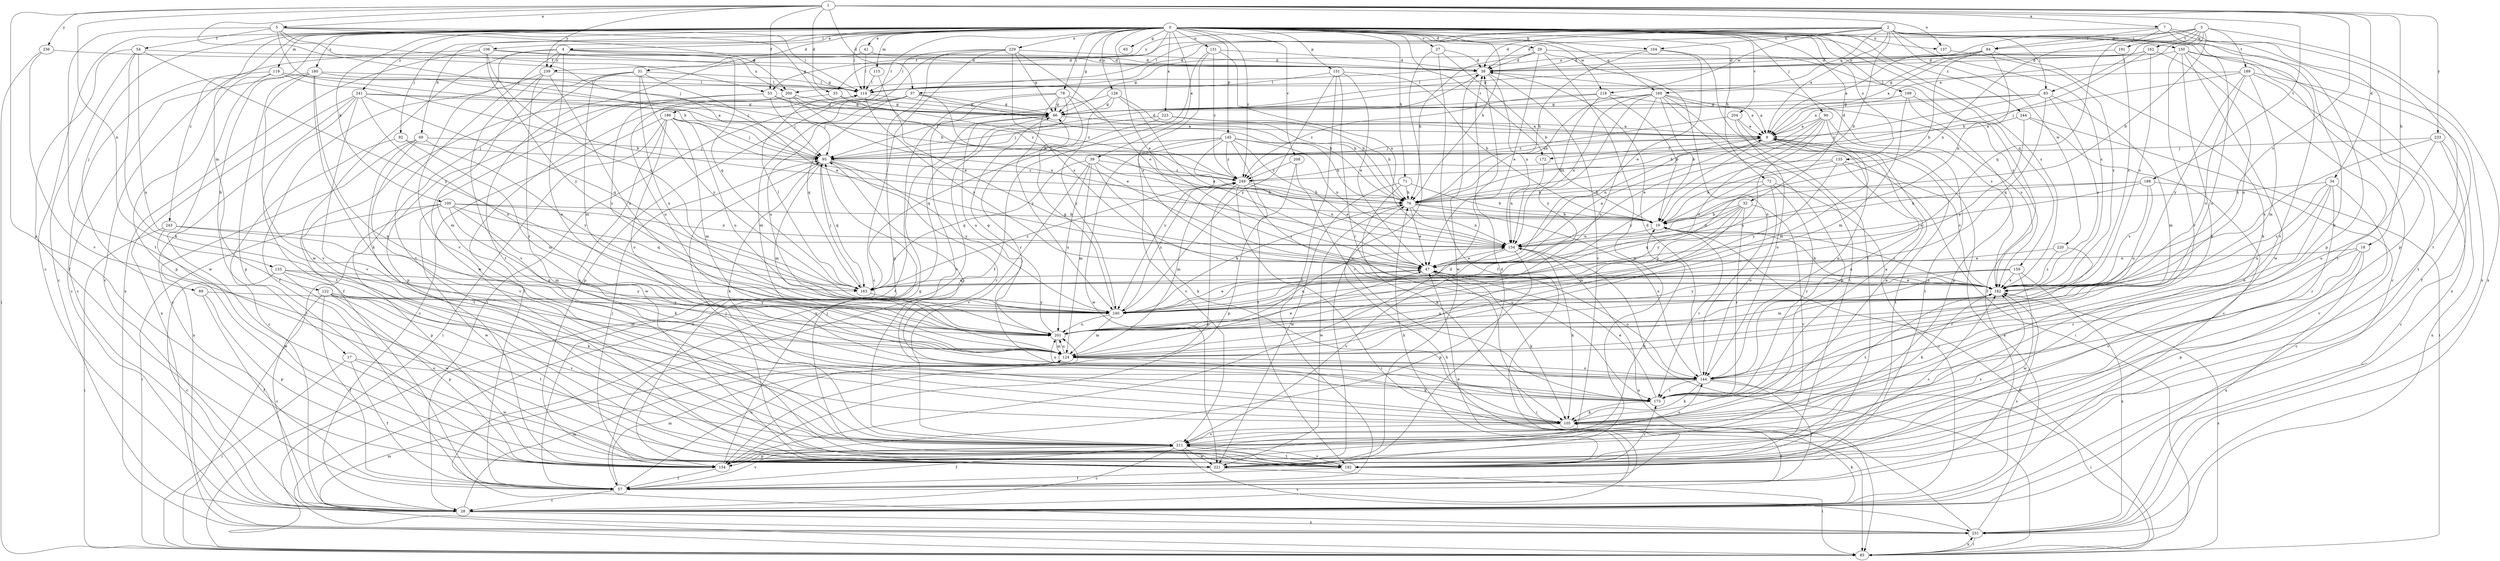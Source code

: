 strict digraph  {
0;
1;
2;
3;
4;
5;
7;
9;
17;
18;
19;
27;
28;
29;
31;
32;
33;
34;
37;
38;
39;
41;
47;
53;
54;
57;
65;
66;
69;
71;
72;
76;
78;
83;
84;
85;
89;
90;
92;
95;
100;
104;
105;
106;
114;
115;
119;
122;
124;
126;
131;
133;
134;
135;
137;
144;
145;
150;
151;
154;
159;
160;
162;
163;
172;
173;
180;
182;
186;
188;
189;
191;
192;
199;
200;
201;
204;
208;
211;
218;
220;
221;
223;
229;
231;
233;
236;
239;
240;
241;
243;
244;
249;
0 -> 4  [label=a];
0 -> 17  [label=b];
0 -> 27  [label=c];
0 -> 28  [label=c];
0 -> 29  [label=d];
0 -> 31  [label=d];
0 -> 32  [label=d];
0 -> 33  [label=d];
0 -> 39  [label=e];
0 -> 41  [label=e];
0 -> 47  [label=e];
0 -> 65  [label=g];
0 -> 66  [label=g];
0 -> 69  [label=h];
0 -> 71  [label=h];
0 -> 72  [label=h];
0 -> 76  [label=h];
0 -> 78  [label=i];
0 -> 89  [label=j];
0 -> 90  [label=j];
0 -> 92  [label=j];
0 -> 100  [label=k];
0 -> 104  [label=k];
0 -> 106  [label=l];
0 -> 114  [label=l];
0 -> 115  [label=m];
0 -> 119  [label=m];
0 -> 122  [label=m];
0 -> 126  [label=n];
0 -> 131  [label=n];
0 -> 135  [label=o];
0 -> 137  [label=o];
0 -> 145  [label=p];
0 -> 150  [label=p];
0 -> 151  [label=p];
0 -> 159  [label=q];
0 -> 160  [label=q];
0 -> 172  [label=r];
0 -> 180  [label=s];
0 -> 182  [label=s];
0 -> 186  [label=t];
0 -> 199  [label=u];
0 -> 204  [label=v];
0 -> 208  [label=v];
0 -> 218  [label=w];
0 -> 223  [label=x];
0 -> 229  [label=x];
0 -> 241  [label=z];
0 -> 243  [label=z];
0 -> 244  [label=z];
0 -> 249  [label=z];
1 -> 5  [label=a];
1 -> 7  [label=a];
1 -> 18  [label=b];
1 -> 33  [label=d];
1 -> 34  [label=d];
1 -> 37  [label=d];
1 -> 53  [label=f];
1 -> 95  [label=j];
1 -> 133  [label=n];
1 -> 137  [label=o];
1 -> 154  [label=p];
1 -> 182  [label=s];
1 -> 188  [label=t];
1 -> 233  [label=y];
1 -> 236  [label=y];
1 -> 239  [label=y];
2 -> 9  [label=a];
2 -> 19  [label=b];
2 -> 37  [label=d];
2 -> 38  [label=d];
2 -> 53  [label=f];
2 -> 83  [label=i];
2 -> 104  [label=k];
2 -> 114  [label=l];
2 -> 144  [label=o];
2 -> 154  [label=p];
2 -> 160  [label=q];
2 -> 182  [label=s];
2 -> 211  [label=v];
2 -> 218  [label=w];
2 -> 220  [label=w];
2 -> 231  [label=x];
2 -> 239  [label=y];
3 -> 9  [label=a];
3 -> 19  [label=b];
3 -> 83  [label=i];
3 -> 84  [label=i];
3 -> 162  [label=q];
3 -> 163  [label=q];
3 -> 189  [label=t];
3 -> 191  [label=t];
3 -> 200  [label=u];
3 -> 231  [label=x];
4 -> 38  [label=d];
4 -> 144  [label=o];
4 -> 163  [label=q];
4 -> 192  [label=t];
4 -> 200  [label=u];
4 -> 211  [label=v];
4 -> 221  [label=w];
4 -> 239  [label=y];
5 -> 53  [label=f];
5 -> 54  [label=f];
5 -> 66  [label=g];
5 -> 76  [label=h];
5 -> 95  [label=j];
5 -> 114  [label=l];
5 -> 192  [label=t];
5 -> 200  [label=u];
7 -> 38  [label=d];
7 -> 84  [label=i];
7 -> 105  [label=k];
7 -> 134  [label=n];
7 -> 154  [label=p];
7 -> 192  [label=t];
9 -> 95  [label=j];
9 -> 134  [label=n];
9 -> 144  [label=o];
9 -> 172  [label=r];
9 -> 192  [label=t];
9 -> 240  [label=y];
17 -> 57  [label=f];
17 -> 85  [label=i];
17 -> 144  [label=o];
17 -> 221  [label=w];
18 -> 47  [label=e];
18 -> 154  [label=p];
18 -> 173  [label=r];
18 -> 211  [label=v];
18 -> 231  [label=x];
19 -> 134  [label=n];
19 -> 173  [label=r];
19 -> 182  [label=s];
27 -> 19  [label=b];
27 -> 38  [label=d];
27 -> 57  [label=f];
27 -> 221  [label=w];
28 -> 76  [label=h];
28 -> 105  [label=k];
28 -> 124  [label=m];
28 -> 182  [label=s];
28 -> 231  [label=x];
29 -> 38  [label=d];
29 -> 47  [label=e];
29 -> 66  [label=g];
29 -> 76  [label=h];
29 -> 144  [label=o];
29 -> 182  [label=s];
29 -> 221  [label=w];
31 -> 47  [label=e];
31 -> 85  [label=i];
31 -> 114  [label=l];
31 -> 124  [label=m];
31 -> 201  [label=u];
31 -> 221  [label=w];
31 -> 240  [label=y];
32 -> 19  [label=b];
32 -> 124  [label=m];
32 -> 134  [label=n];
32 -> 163  [label=q];
32 -> 173  [label=r];
32 -> 211  [label=v];
32 -> 240  [label=y];
33 -> 66  [label=g];
33 -> 201  [label=u];
33 -> 249  [label=z];
34 -> 76  [label=h];
34 -> 144  [label=o];
34 -> 173  [label=r];
34 -> 182  [label=s];
34 -> 201  [label=u];
34 -> 211  [label=v];
37 -> 47  [label=e];
37 -> 66  [label=g];
37 -> 76  [label=h];
37 -> 124  [label=m];
37 -> 154  [label=p];
37 -> 163  [label=q];
37 -> 201  [label=u];
38 -> 114  [label=l];
38 -> 134  [label=n];
38 -> 182  [label=s];
38 -> 211  [label=v];
38 -> 221  [label=w];
39 -> 19  [label=b];
39 -> 105  [label=k];
39 -> 124  [label=m];
39 -> 163  [label=q];
39 -> 201  [label=u];
39 -> 211  [label=v];
39 -> 249  [label=z];
41 -> 38  [label=d];
41 -> 114  [label=l];
41 -> 192  [label=t];
47 -> 9  [label=a];
47 -> 85  [label=i];
47 -> 105  [label=k];
47 -> 144  [label=o];
47 -> 163  [label=q];
47 -> 182  [label=s];
53 -> 66  [label=g];
53 -> 76  [label=h];
53 -> 95  [label=j];
53 -> 124  [label=m];
53 -> 240  [label=y];
54 -> 28  [label=c];
54 -> 38  [label=d];
54 -> 57  [label=f];
54 -> 105  [label=k];
54 -> 201  [label=u];
54 -> 240  [label=y];
57 -> 28  [label=c];
57 -> 47  [label=e];
57 -> 114  [label=l];
57 -> 124  [label=m];
57 -> 201  [label=u];
57 -> 211  [label=v];
66 -> 9  [label=a];
66 -> 201  [label=u];
66 -> 231  [label=x];
69 -> 95  [label=j];
69 -> 192  [label=t];
69 -> 211  [label=v];
69 -> 231  [label=x];
69 -> 240  [label=y];
71 -> 19  [label=b];
71 -> 76  [label=h];
71 -> 105  [label=k];
71 -> 221  [label=w];
72 -> 28  [label=c];
72 -> 76  [label=h];
72 -> 144  [label=o];
72 -> 173  [label=r];
72 -> 240  [label=y];
76 -> 19  [label=b];
76 -> 47  [label=e];
76 -> 134  [label=n];
76 -> 144  [label=o];
76 -> 221  [label=w];
78 -> 57  [label=f];
78 -> 66  [label=g];
78 -> 76  [label=h];
78 -> 173  [label=r];
78 -> 211  [label=v];
78 -> 231  [label=x];
78 -> 240  [label=y];
83 -> 9  [label=a];
83 -> 66  [label=g];
83 -> 124  [label=m];
83 -> 163  [label=q];
83 -> 182  [label=s];
83 -> 249  [label=z];
84 -> 9  [label=a];
84 -> 19  [label=b];
84 -> 38  [label=d];
84 -> 66  [label=g];
84 -> 105  [label=k];
84 -> 134  [label=n];
85 -> 19  [label=b];
85 -> 124  [label=m];
85 -> 182  [label=s];
85 -> 231  [label=x];
89 -> 57  [label=f];
89 -> 154  [label=p];
89 -> 240  [label=y];
90 -> 9  [label=a];
90 -> 47  [label=e];
90 -> 76  [label=h];
90 -> 124  [label=m];
90 -> 192  [label=t];
90 -> 201  [label=u];
90 -> 240  [label=y];
92 -> 28  [label=c];
92 -> 95  [label=j];
92 -> 124  [label=m];
95 -> 9  [label=a];
95 -> 38  [label=d];
95 -> 105  [label=k];
95 -> 124  [label=m];
95 -> 163  [label=q];
95 -> 173  [label=r];
95 -> 240  [label=y];
95 -> 249  [label=z];
100 -> 19  [label=b];
100 -> 85  [label=i];
100 -> 105  [label=k];
100 -> 124  [label=m];
100 -> 134  [label=n];
100 -> 154  [label=p];
100 -> 163  [label=q];
100 -> 221  [label=w];
104 -> 38  [label=d];
104 -> 47  [label=e];
104 -> 76  [label=h];
104 -> 192  [label=t];
105 -> 9  [label=a];
105 -> 57  [label=f];
105 -> 182  [label=s];
105 -> 211  [label=v];
106 -> 28  [label=c];
106 -> 38  [label=d];
106 -> 66  [label=g];
106 -> 163  [label=q];
106 -> 231  [label=x];
106 -> 240  [label=y];
114 -> 66  [label=g];
114 -> 182  [label=s];
115 -> 47  [label=e];
115 -> 114  [label=l];
119 -> 19  [label=b];
119 -> 28  [label=c];
119 -> 76  [label=h];
119 -> 114  [label=l];
119 -> 154  [label=p];
119 -> 221  [label=w];
122 -> 28  [label=c];
122 -> 57  [label=f];
122 -> 124  [label=m];
122 -> 154  [label=p];
122 -> 192  [label=t];
122 -> 211  [label=v];
122 -> 240  [label=y];
124 -> 47  [label=e];
124 -> 105  [label=k];
124 -> 144  [label=o];
124 -> 201  [label=u];
126 -> 47  [label=e];
126 -> 66  [label=g];
126 -> 76  [label=h];
126 -> 95  [label=j];
126 -> 240  [label=y];
131 -> 38  [label=d];
131 -> 57  [label=f];
131 -> 134  [label=n];
131 -> 182  [label=s];
131 -> 249  [label=z];
133 -> 28  [label=c];
133 -> 105  [label=k];
133 -> 163  [label=q];
133 -> 221  [label=w];
133 -> 240  [label=y];
134 -> 47  [label=e];
134 -> 85  [label=i];
134 -> 105  [label=k];
134 -> 154  [label=p];
134 -> 211  [label=v];
135 -> 19  [label=b];
135 -> 144  [label=o];
135 -> 182  [label=s];
135 -> 240  [label=y];
135 -> 249  [label=z];
137 -> 182  [label=s];
144 -> 38  [label=d];
144 -> 57  [label=f];
144 -> 85  [label=i];
144 -> 105  [label=k];
144 -> 173  [label=r];
144 -> 201  [label=u];
145 -> 76  [label=h];
145 -> 95  [label=j];
145 -> 134  [label=n];
145 -> 173  [label=r];
145 -> 192  [label=t];
145 -> 211  [label=v];
145 -> 221  [label=w];
145 -> 240  [label=y];
145 -> 249  [label=z];
150 -> 28  [label=c];
150 -> 38  [label=d];
150 -> 105  [label=k];
150 -> 173  [label=r];
150 -> 192  [label=t];
150 -> 221  [label=w];
150 -> 231  [label=x];
151 -> 19  [label=b];
151 -> 47  [label=e];
151 -> 57  [label=f];
151 -> 114  [label=l];
151 -> 173  [label=r];
151 -> 240  [label=y];
154 -> 19  [label=b];
154 -> 38  [label=d];
154 -> 57  [label=f];
154 -> 66  [label=g];
154 -> 95  [label=j];
154 -> 182  [label=s];
159 -> 124  [label=m];
159 -> 182  [label=s];
159 -> 201  [label=u];
159 -> 221  [label=w];
159 -> 231  [label=x];
159 -> 240  [label=y];
160 -> 9  [label=a];
160 -> 19  [label=b];
160 -> 66  [label=g];
160 -> 76  [label=h];
160 -> 134  [label=n];
160 -> 154  [label=p];
160 -> 182  [label=s];
160 -> 192  [label=t];
160 -> 201  [label=u];
160 -> 240  [label=y];
162 -> 9  [label=a];
162 -> 38  [label=d];
162 -> 66  [label=g];
162 -> 76  [label=h];
162 -> 182  [label=s];
162 -> 201  [label=u];
163 -> 95  [label=j];
163 -> 114  [label=l];
163 -> 240  [label=y];
163 -> 249  [label=z];
172 -> 134  [label=n];
173 -> 9  [label=a];
173 -> 47  [label=e];
173 -> 95  [label=j];
173 -> 105  [label=k];
180 -> 28  [label=c];
180 -> 95  [label=j];
180 -> 105  [label=k];
180 -> 114  [label=l];
180 -> 154  [label=p];
180 -> 173  [label=r];
180 -> 211  [label=v];
182 -> 19  [label=b];
182 -> 47  [label=e];
182 -> 105  [label=k];
182 -> 201  [label=u];
186 -> 9  [label=a];
186 -> 28  [label=c];
186 -> 85  [label=i];
186 -> 95  [label=j];
186 -> 124  [label=m];
186 -> 144  [label=o];
186 -> 201  [label=u];
186 -> 221  [label=w];
188 -> 19  [label=b];
188 -> 28  [label=c];
188 -> 47  [label=e];
188 -> 76  [label=h];
188 -> 182  [label=s];
188 -> 201  [label=u];
189 -> 57  [label=f];
189 -> 95  [label=j];
189 -> 114  [label=l];
189 -> 124  [label=m];
189 -> 192  [label=t];
189 -> 201  [label=u];
189 -> 240  [label=y];
191 -> 38  [label=d];
191 -> 182  [label=s];
192 -> 57  [label=f];
192 -> 76  [label=h];
192 -> 95  [label=j];
192 -> 173  [label=r];
192 -> 211  [label=v];
199 -> 57  [label=f];
199 -> 66  [label=g];
199 -> 124  [label=m];
199 -> 154  [label=p];
200 -> 57  [label=f];
200 -> 66  [label=g];
200 -> 95  [label=j];
200 -> 134  [label=n];
200 -> 154  [label=p];
200 -> 249  [label=z];
201 -> 66  [label=g];
201 -> 124  [label=m];
201 -> 134  [label=n];
204 -> 9  [label=a];
204 -> 85  [label=i];
204 -> 144  [label=o];
204 -> 249  [label=z];
208 -> 47  [label=e];
208 -> 154  [label=p];
208 -> 249  [label=z];
211 -> 28  [label=c];
211 -> 57  [label=f];
211 -> 144  [label=o];
211 -> 154  [label=p];
211 -> 192  [label=t];
211 -> 221  [label=w];
211 -> 231  [label=x];
218 -> 9  [label=a];
218 -> 19  [label=b];
218 -> 66  [label=g];
218 -> 134  [label=n];
218 -> 249  [label=z];
220 -> 47  [label=e];
220 -> 173  [label=r];
220 -> 182  [label=s];
221 -> 38  [label=d];
221 -> 85  [label=i];
221 -> 95  [label=j];
221 -> 182  [label=s];
223 -> 9  [label=a];
223 -> 76  [label=h];
223 -> 95  [label=j];
223 -> 163  [label=q];
229 -> 28  [label=c];
229 -> 38  [label=d];
229 -> 47  [label=e];
229 -> 66  [label=g];
229 -> 85  [label=i];
229 -> 114  [label=l];
229 -> 154  [label=p];
229 -> 182  [label=s];
231 -> 9  [label=a];
231 -> 85  [label=i];
231 -> 134  [label=n];
233 -> 28  [label=c];
233 -> 95  [label=j];
233 -> 144  [label=o];
233 -> 182  [label=s];
233 -> 231  [label=x];
236 -> 38  [label=d];
236 -> 85  [label=i];
236 -> 211  [label=v];
239 -> 57  [label=f];
239 -> 114  [label=l];
239 -> 173  [label=r];
239 -> 201  [label=u];
239 -> 211  [label=v];
240 -> 47  [label=e];
240 -> 66  [label=g];
240 -> 76  [label=h];
240 -> 124  [label=m];
240 -> 201  [label=u];
240 -> 249  [label=z];
241 -> 9  [label=a];
241 -> 28  [label=c];
241 -> 66  [label=g];
241 -> 163  [label=q];
241 -> 192  [label=t];
241 -> 201  [label=u];
241 -> 211  [label=v];
241 -> 231  [label=x];
243 -> 85  [label=i];
243 -> 134  [label=n];
243 -> 201  [label=u];
243 -> 221  [label=w];
244 -> 9  [label=a];
244 -> 28  [label=c];
244 -> 85  [label=i];
244 -> 240  [label=y];
249 -> 76  [label=h];
249 -> 85  [label=i];
249 -> 124  [label=m];
249 -> 134  [label=n];
249 -> 154  [label=p];
249 -> 182  [label=s];
}
